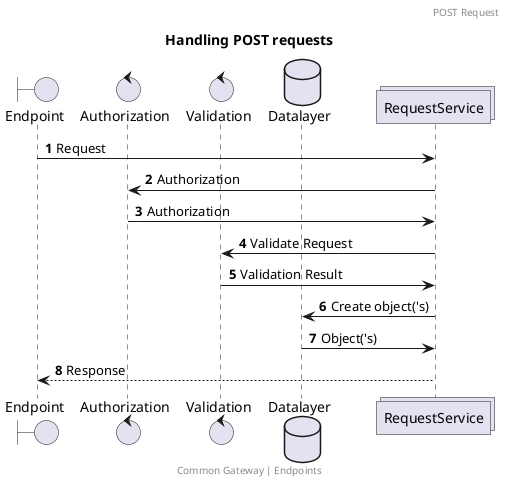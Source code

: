 @startuml
title: Handling POST requests
footer: Common Gateway | Endpoints
header: POST Request
autonumber

boundary    Endpoint         as Endpoint
control     Authorization    as Authorization
control     Validation       as Validation
database    Datalayer        as Datalayer
collections RequestService   as RequestService

Endpoint -> RequestService: Request
RequestService -> Authorization  : Authorization
Authorization -> RequestService  : Authorization
RequestService -> Validation : Validate Request
Validation -> RequestService : Validation Result
RequestService -> Datalayer : Create object('s)
Datalayer -> RequestService : Object('s)
RequestService --> Endpoint: Response
@enduml